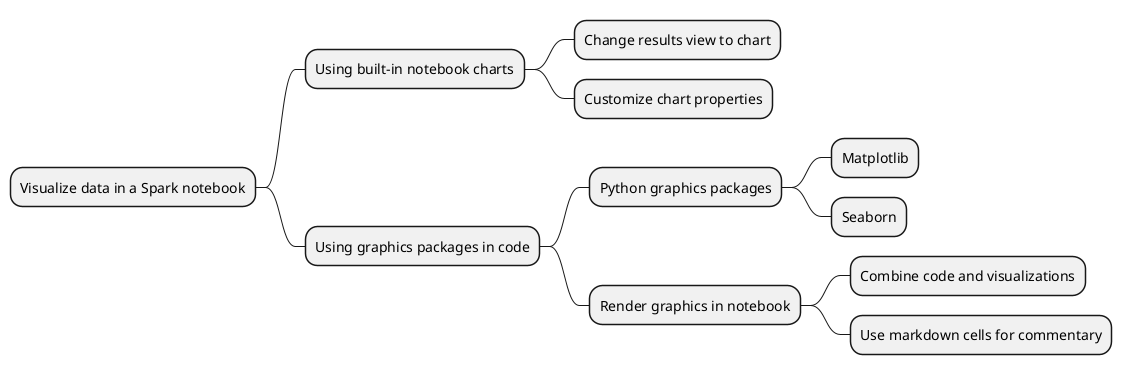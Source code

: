 @startmindmap
* Visualize data in a Spark notebook
** Using built-in notebook charts
*** Change results view to chart
*** Customize chart properties
** Using graphics packages in code
*** Python graphics packages
**** Matplotlib
**** Seaborn
*** Render graphics in notebook
**** Combine code and visualizations
**** Use markdown cells for commentary
@endmindmap